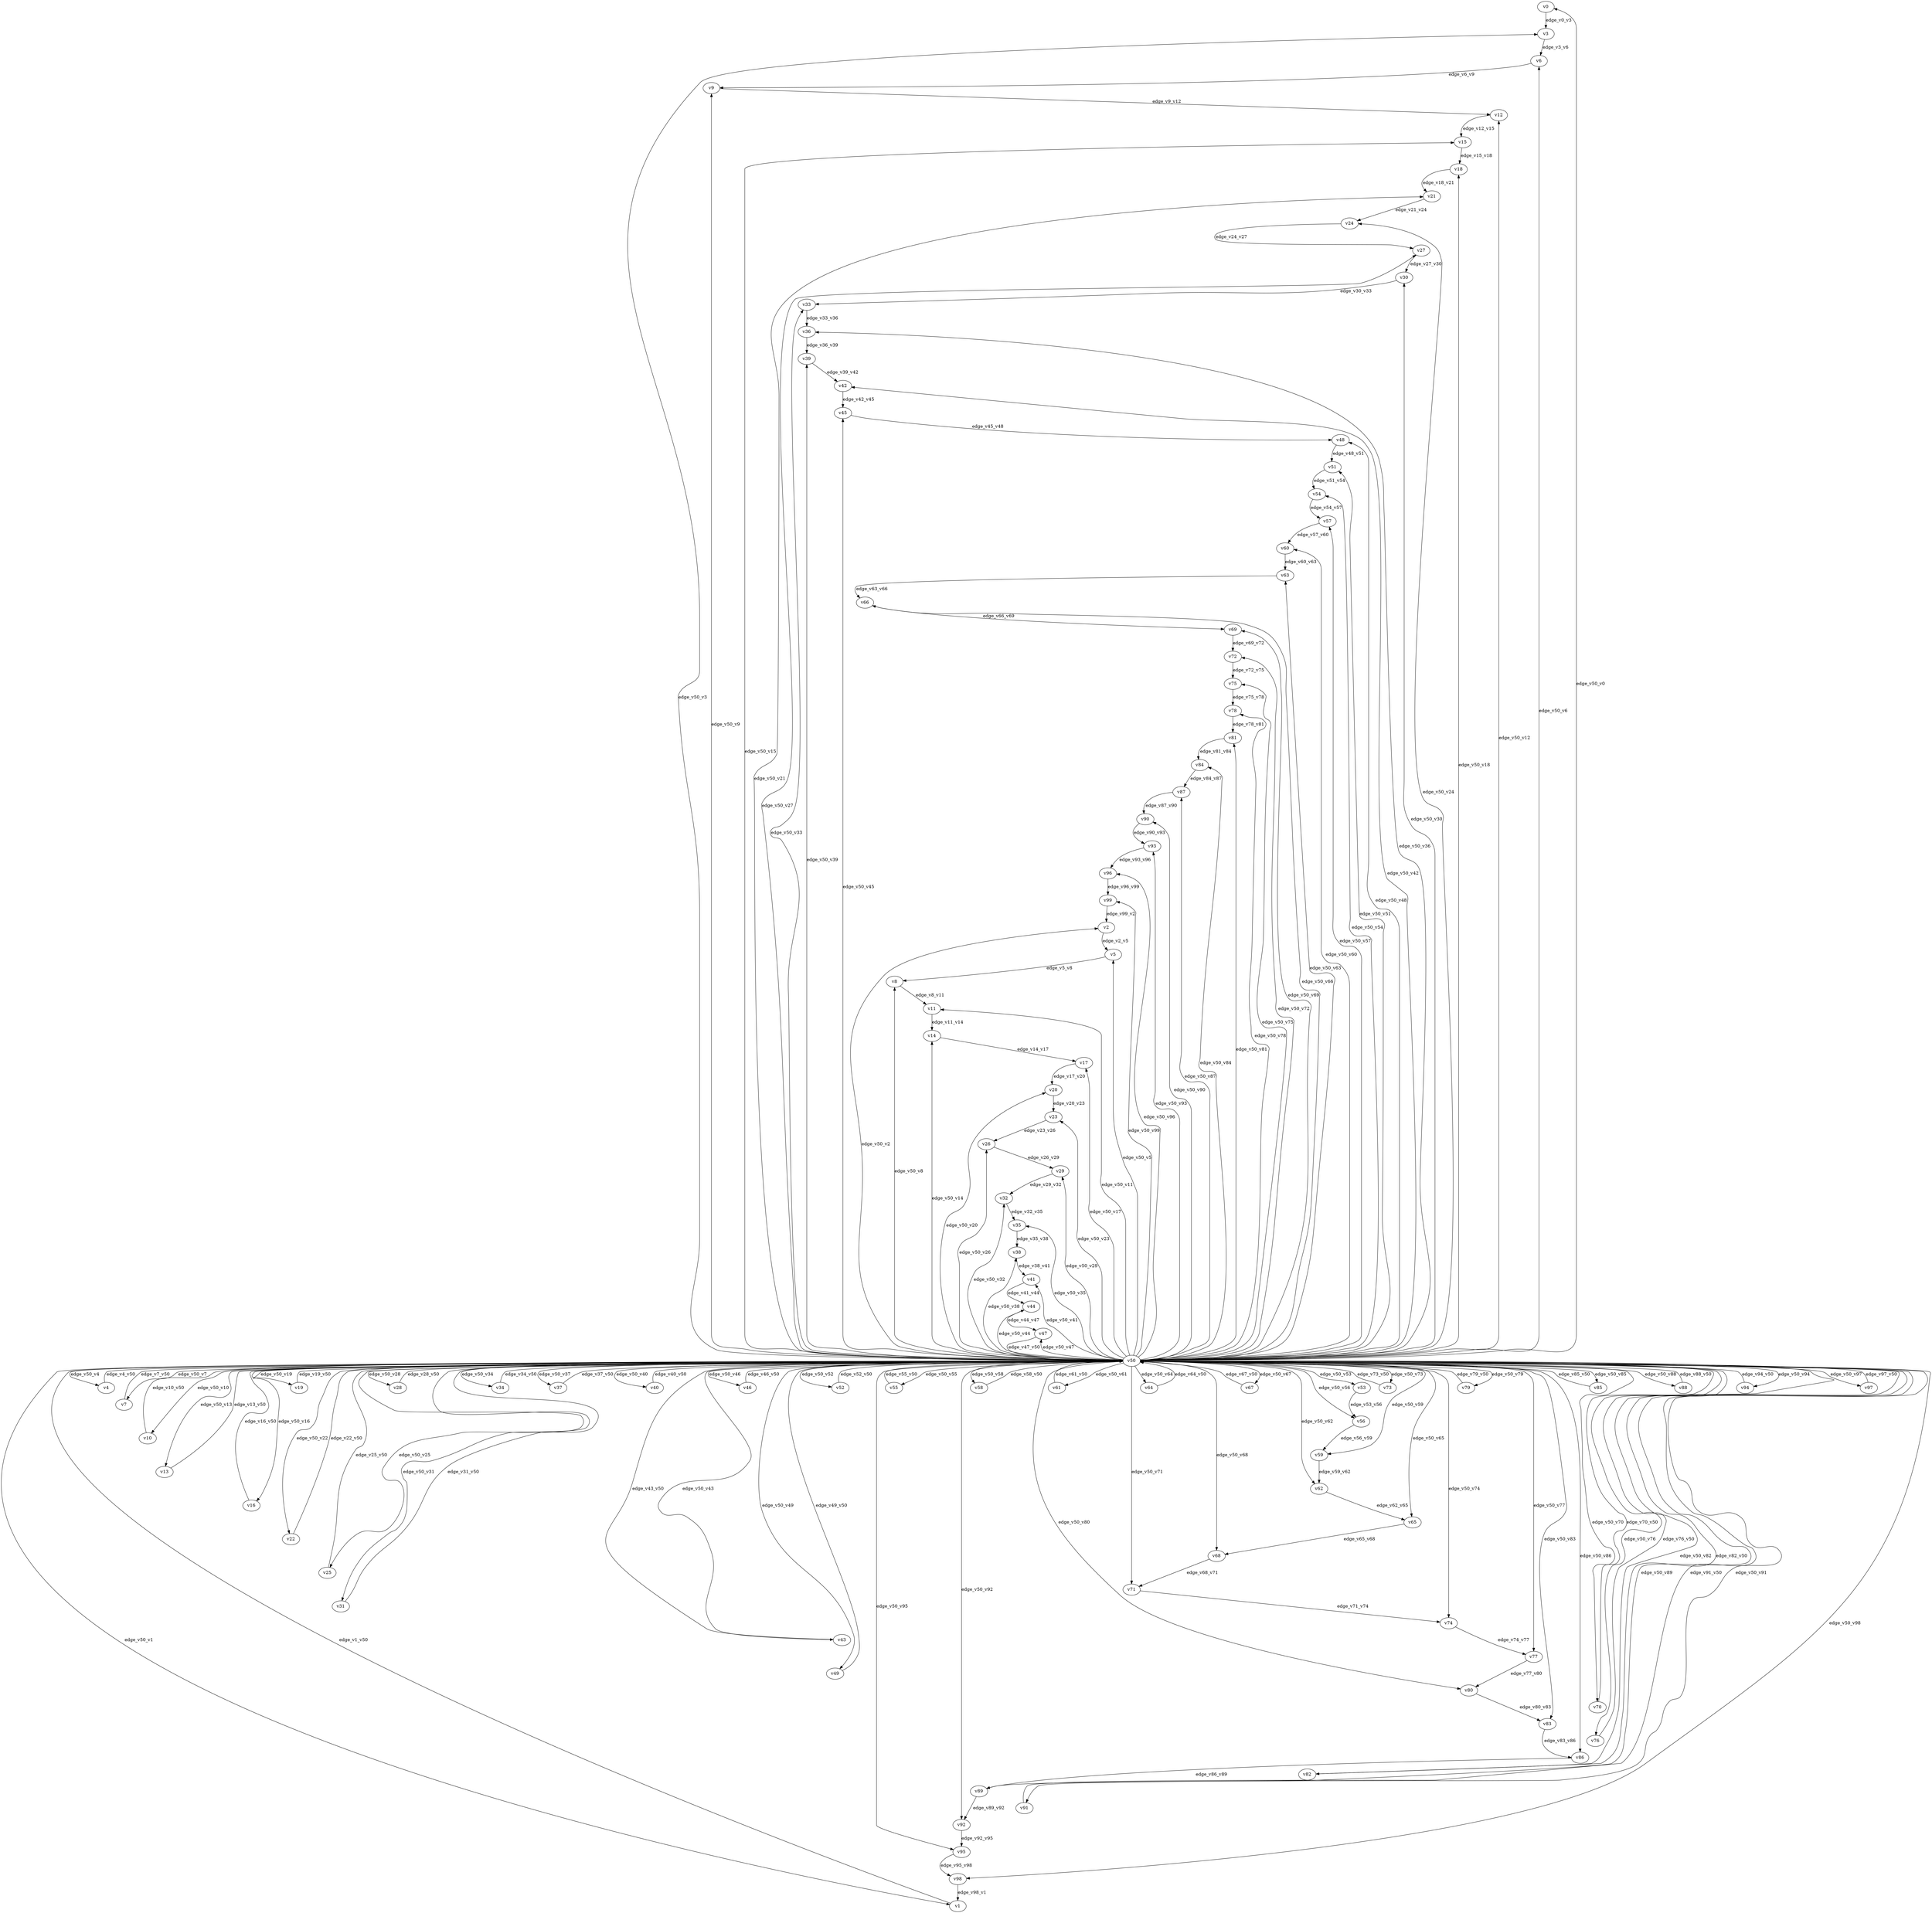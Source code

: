 digraph test149 {
    // Discounted game test case
    // Vertex properties: name [player=X]
    // Edge properties: [weight=Y, discount=Z]

    v0 [name="v0", player=0];
    v1 [name="v1", player=1];
    v2 [name="v2", player=0];
    v3 [name="v3", player=1];
    v4 [name="v4", player=0];
    v5 [name="v5", player=1];
    v6 [name="v6", player=0];
    v7 [name="v7", player=1];
    v8 [name="v8", player=0];
    v9 [name="v9", player=1];
    v10 [name="v10", player=0];
    v11 [name="v11", player=1];
    v12 [name="v12", player=0];
    v13 [name="v13", player=1];
    v14 [name="v14", player=0];
    v15 [name="v15", player=1];
    v16 [name="v16", player=0];
    v17 [name="v17", player=1];
    v18 [name="v18", player=0];
    v19 [name="v19", player=1];
    v20 [name="v20", player=0];
    v21 [name="v21", player=1];
    v22 [name="v22", player=0];
    v23 [name="v23", player=1];
    v24 [name="v24", player=0];
    v25 [name="v25", player=1];
    v26 [name="v26", player=0];
    v27 [name="v27", player=1];
    v28 [name="v28", player=0];
    v29 [name="v29", player=1];
    v30 [name="v30", player=0];
    v31 [name="v31", player=1];
    v32 [name="v32", player=0];
    v33 [name="v33", player=1];
    v34 [name="v34", player=0];
    v35 [name="v35", player=1];
    v36 [name="v36", player=0];
    v37 [name="v37", player=1];
    v38 [name="v38", player=0];
    v39 [name="v39", player=1];
    v40 [name="v40", player=0];
    v41 [name="v41", player=1];
    v42 [name="v42", player=0];
    v43 [name="v43", player=1];
    v44 [name="v44", player=0];
    v45 [name="v45", player=1];
    v46 [name="v46", player=0];
    v47 [name="v47", player=1];
    v48 [name="v48", player=0];
    v49 [name="v49", player=1];
    v50 [name="v50", player=0];
    v51 [name="v51", player=1];
    v52 [name="v52", player=0];
    v53 [name="v53", player=1];
    v54 [name="v54", player=0];
    v55 [name="v55", player=1];
    v56 [name="v56", player=0];
    v57 [name="v57", player=1];
    v58 [name="v58", player=0];
    v59 [name="v59", player=1];
    v60 [name="v60", player=0];
    v61 [name="v61", player=1];
    v62 [name="v62", player=0];
    v63 [name="v63", player=1];
    v64 [name="v64", player=0];
    v65 [name="v65", player=1];
    v66 [name="v66", player=0];
    v67 [name="v67", player=1];
    v68 [name="v68", player=0];
    v69 [name="v69", player=1];
    v70 [name="v70", player=0];
    v71 [name="v71", player=1];
    v72 [name="v72", player=0];
    v73 [name="v73", player=1];
    v74 [name="v74", player=0];
    v75 [name="v75", player=1];
    v76 [name="v76", player=0];
    v77 [name="v77", player=1];
    v78 [name="v78", player=0];
    v79 [name="v79", player=1];
    v80 [name="v80", player=0];
    v81 [name="v81", player=1];
    v82 [name="v82", player=0];
    v83 [name="v83", player=1];
    v84 [name="v84", player=0];
    v85 [name="v85", player=1];
    v86 [name="v86", player=0];
    v87 [name="v87", player=1];
    v88 [name="v88", player=0];
    v89 [name="v89", player=1];
    v90 [name="v90", player=0];
    v91 [name="v91", player=1];
    v92 [name="v92", player=0];
    v93 [name="v93", player=1];
    v94 [name="v94", player=0];
    v95 [name="v95", player=1];
    v96 [name="v96", player=0];
    v97 [name="v97", player=1];
    v98 [name="v98", player=0];
    v99 [name="v99", player=1];

    v50 -> v0 [label="edge_v50_v0", weight=2.73, discount=0.034];
    v50 -> v1 [label="edge_v50_v1", weight=-4.57, discount=0.034];
    v1 -> v50 [label="edge_v1_v50", weight=-7.11, discount=0.034];
    v50 -> v2 [label="edge_v50_v2", weight=-2.08, discount=0.034];
    v50 -> v3 [label="edge_v50_v3", weight=-5.15, discount=0.034];
    v50 -> v4 [label="edge_v50_v4", weight=3.82, discount=0.034];
    v4 -> v50 [label="edge_v4_v50", weight=6.02, discount=0.034];
    v50 -> v5 [label="edge_v50_v5", weight=7.77, discount=0.034];
    v50 -> v6 [label="edge_v50_v6", weight=5.55, discount=0.034];
    v50 -> v7 [label="edge_v50_v7", weight=-1.92, discount=0.034];
    v7 -> v50 [label="edge_v7_v50", weight=-3.93, discount=0.034];
    v50 -> v8 [label="edge_v50_v8", weight=8.76, discount=0.034];
    v50 -> v9 [label="edge_v50_v9", weight=1.32, discount=0.034];
    v50 -> v10 [label="edge_v50_v10", weight=-2.83, discount=0.034];
    v10 -> v50 [label="edge_v10_v50", weight=-4.03, discount=0.034];
    v50 -> v11 [label="edge_v50_v11", weight=4.75, discount=0.034];
    v50 -> v12 [label="edge_v50_v12", weight=5.79, discount=0.034];
    v50 -> v13 [label="edge_v50_v13", weight=-0.23, discount=0.034];
    v13 -> v50 [label="edge_v13_v50", weight=-1.27, discount=0.034];
    v50 -> v14 [label="edge_v50_v14", weight=7.52, discount=0.034];
    v50 -> v15 [label="edge_v50_v15", weight=2.58, discount=0.034];
    v50 -> v16 [label="edge_v50_v16", weight=-2.48, discount=0.034];
    v16 -> v50 [label="edge_v16_v50", weight=-0.40, discount=0.034];
    v50 -> v17 [label="edge_v50_v17", weight=5.92, discount=0.034];
    v50 -> v18 [label="edge_v50_v18", weight=5.13, discount=0.034];
    v50 -> v19 [label="edge_v50_v19", weight=6.09, discount=0.034];
    v19 -> v50 [label="edge_v19_v50", weight=7.47, discount=0.034];
    v50 -> v20 [label="edge_v50_v20", weight=-2.95, discount=0.034];
    v50 -> v21 [label="edge_v50_v21", weight=-0.44, discount=0.034];
    v50 -> v22 [label="edge_v50_v22", weight=-1.45, discount=0.034];
    v22 -> v50 [label="edge_v22_v50", weight=-0.63, discount=0.034];
    v50 -> v23 [label="edge_v50_v23", weight=5.43, discount=0.034];
    v50 -> v24 [label="edge_v50_v24", weight=-0.34, discount=0.034];
    v50 -> v25 [label="edge_v50_v25", weight=-2.84, discount=0.034];
    v25 -> v50 [label="edge_v25_v50", weight=-4.65, discount=0.034];
    v50 -> v26 [label="edge_v50_v26", weight=8.94, discount=0.034];
    v50 -> v27 [label="edge_v50_v27", weight=-4.89, discount=0.034];
    v50 -> v28 [label="edge_v50_v28", weight=4.85, discount=0.034];
    v28 -> v50 [label="edge_v28_v50", weight=4.87, discount=0.034];
    v50 -> v29 [label="edge_v50_v29", weight=7.90, discount=0.034];
    v50 -> v30 [label="edge_v50_v30", weight=4.23, discount=0.034];
    v50 -> v31 [label="edge_v50_v31", weight=-2.33, discount=0.034];
    v31 -> v50 [label="edge_v31_v50", weight=-0.98, discount=0.034];
    v50 -> v32 [label="edge_v50_v32", weight=7.31, discount=0.034];
    v50 -> v33 [label="edge_v50_v33", weight=-3.77, discount=0.034];
    v50 -> v34 [label="edge_v50_v34", weight=7.92, discount=0.034];
    v34 -> v50 [label="edge_v34_v50", weight=9.20, discount=0.034];
    v50 -> v35 [label="edge_v50_v35", weight=-2.97, discount=0.034];
    v50 -> v36 [label="edge_v50_v36", weight=-3.54, discount=0.034];
    v50 -> v37 [label="edge_v50_v37", weight=5.90, discount=0.034];
    v37 -> v50 [label="edge_v37_v50", weight=5.93, discount=0.034];
    v50 -> v38 [label="edge_v50_v38", weight=-2.30, discount=0.034];
    v50 -> v39 [label="edge_v50_v39", weight=3.67, discount=0.034];
    v50 -> v40 [label="edge_v50_v40", weight=0.25, discount=0.034];
    v40 -> v50 [label="edge_v40_v50", weight=2.10, discount=0.034];
    v50 -> v41 [label="edge_v50_v41", weight=-4.47, discount=0.034];
    v50 -> v42 [label="edge_v50_v42", weight=-3.88, discount=0.034];
    v50 -> v43 [label="edge_v50_v43", weight=-3.92, discount=0.034];
    v43 -> v50 [label="edge_v43_v50", weight=-4.35, discount=0.034];
    v50 -> v44 [label="edge_v50_v44", weight=6.80, discount=0.034];
    v50 -> v45 [label="edge_v50_v45", weight=3.90, discount=0.034];
    v50 -> v46 [label="edge_v50_v46", weight=8.98, discount=0.034];
    v46 -> v50 [label="edge_v46_v50", weight=9.43, discount=0.034];
    v50 -> v47 [label="edge_v50_v47", weight=-2.04, discount=0.034];
    v50 -> v48 [label="edge_v50_v48", weight=2.92, discount=0.034];
    v50 -> v49 [label="edge_v50_v49", weight=-1.88, discount=0.034];
    v49 -> v50 [label="edge_v49_v50", weight=-2.57, discount=0.034];
    v50 -> v51 [label="edge_v50_v51", weight=-0.78, discount=0.034];
    v50 -> v52 [label="edge_v50_v52", weight=7.51, discount=0.034];
    v52 -> v50 [label="edge_v52_v50", weight=8.00, discount=0.034];
    v50 -> v53 [label="edge_v50_v53", weight=8.10, discount=0.034];
    v50 -> v54 [label="edge_v50_v54", weight=-2.61, discount=0.034];
    v50 -> v55 [label="edge_v50_v55", weight=7.28, discount=0.034];
    v55 -> v50 [label="edge_v55_v50", weight=8.43, discount=0.034];
    v50 -> v56 [label="edge_v50_v56", weight=0.44, discount=0.034];
    v50 -> v57 [label="edge_v50_v57", weight=6.77, discount=0.034];
    v50 -> v58 [label="edge_v50_v58", weight=4.87, discount=0.034];
    v58 -> v50 [label="edge_v58_v50", weight=3.44, discount=0.034];
    v50 -> v59 [label="edge_v50_v59", weight=-4.06, discount=0.034];
    v50 -> v60 [label="edge_v50_v60", weight=2.10, discount=0.034];
    v50 -> v61 [label="edge_v50_v61", weight=8.29, discount=0.034];
    v61 -> v50 [label="edge_v61_v50", weight=10.43, discount=0.034];
    v50 -> v62 [label="edge_v50_v62", weight=3.53, discount=0.034];
    v50 -> v63 [label="edge_v50_v63", weight=-1.45, discount=0.034];
    v50 -> v64 [label="edge_v50_v64", weight=9.08, discount=0.034];
    v64 -> v50 [label="edge_v64_v50", weight=7.74, discount=0.034];
    v50 -> v65 [label="edge_v50_v65", weight=2.84, discount=0.034];
    v50 -> v66 [label="edge_v50_v66", weight=-4.11, discount=0.034];
    v50 -> v67 [label="edge_v50_v67", weight=1.01, discount=0.034];
    v67 -> v50 [label="edge_v67_v50", weight=1.71, discount=0.034];
    v50 -> v68 [label="edge_v50_v68", weight=9.19, discount=0.034];
    v50 -> v69 [label="edge_v50_v69", weight=-3.46, discount=0.034];
    v50 -> v70 [label="edge_v50_v70", weight=-4.71, discount=0.034];
    v70 -> v50 [label="edge_v70_v50", weight=-2.11, discount=0.034];
    v50 -> v71 [label="edge_v50_v71", weight=4.23, discount=0.034];
    v50 -> v72 [label="edge_v50_v72", weight=0.53, discount=0.034];
    v50 -> v73 [label="edge_v50_v73", weight=5.66, discount=0.034];
    v73 -> v50 [label="edge_v73_v50", weight=5.17, discount=0.034];
    v50 -> v74 [label="edge_v50_v74", weight=4.51, discount=0.034];
    v50 -> v75 [label="edge_v50_v75", weight=-3.71, discount=0.034];
    v50 -> v76 [label="edge_v50_v76", weight=0.76, discount=0.034];
    v76 -> v50 [label="edge_v76_v50", weight=-0.55, discount=0.034];
    v50 -> v77 [label="edge_v50_v77", weight=8.68, discount=0.034];
    v50 -> v78 [label="edge_v50_v78", weight=-5.19, discount=0.034];
    v50 -> v79 [label="edge_v50_v79", weight=8.33, discount=0.034];
    v79 -> v50 [label="edge_v79_v50", weight=9.02, discount=0.034];
    v50 -> v80 [label="edge_v50_v80", weight=-5.49, discount=0.034];
    v50 -> v81 [label="edge_v50_v81", weight=9.60, discount=0.034];
    v50 -> v82 [label="edge_v50_v82", weight=-2.70, discount=0.034];
    v82 -> v50 [label="edge_v82_v50", weight=-0.21, discount=0.034];
    v50 -> v83 [label="edge_v50_v83", weight=-2.64, discount=0.034];
    v50 -> v84 [label="edge_v50_v84", weight=-5.20, discount=0.034];
    v50 -> v85 [label="edge_v50_v85", weight=7.95, discount=0.034];
    v85 -> v50 [label="edge_v85_v50", weight=6.81, discount=0.034];
    v50 -> v86 [label="edge_v50_v86", weight=5.09, discount=0.034];
    v50 -> v87 [label="edge_v50_v87", weight=6.58, discount=0.034];
    v50 -> v88 [label="edge_v50_v88", weight=9.05, discount=0.034];
    v88 -> v50 [label="edge_v88_v50", weight=10.19, discount=0.034];
    v50 -> v89 [label="edge_v50_v89", weight=-0.44, discount=0.034];
    v50 -> v90 [label="edge_v50_v90", weight=6.34, discount=0.034];
    v50 -> v91 [label="edge_v50_v91", weight=0.08, discount=0.034];
    v91 -> v50 [label="edge_v91_v50", weight=-2.38, discount=0.034];
    v50 -> v92 [label="edge_v50_v92", weight=6.15, discount=0.034];
    v50 -> v93 [label="edge_v50_v93", weight=7.33, discount=0.034];
    v50 -> v94 [label="edge_v50_v94", weight=1.67, discount=0.034];
    v94 -> v50 [label="edge_v94_v50", weight=3.92, discount=0.034];
    v50 -> v95 [label="edge_v50_v95", weight=1.78, discount=0.034];
    v50 -> v96 [label="edge_v50_v96", weight=-1.92, discount=0.034];
    v50 -> v97 [label="edge_v50_v97", weight=8.98, discount=0.034];
    v97 -> v50 [label="edge_v97_v50", weight=11.89, discount=0.034];
    v50 -> v98 [label="edge_v50_v98", weight=0.15, discount=0.034];
    v50 -> v99 [label="edge_v50_v99", weight=-0.97, discount=0.034];
    v0 -> v3 [label="edge_v0_v3", weight=3.62, discount=0.034];
    v2 -> v5 [label="edge_v2_v5", weight=-2.61, discount=0.034];
    v3 -> v6 [label="edge_v3_v6", weight=-0.78, discount=0.034];
    v5 -> v8 [label="edge_v5_v8", weight=-2.81, discount=0.034];
    v6 -> v9 [label="edge_v6_v9", weight=-2.73, discount=0.034];
    v8 -> v11 [label="edge_v8_v11", weight=4.32, discount=0.034];
    v9 -> v12 [label="edge_v9_v12", weight=-1.38, discount=0.034];
    v11 -> v14 [label="edge_v11_v14", weight=2.73, discount=0.034];
    v12 -> v15 [label="edge_v12_v15", weight=3.09, discount=0.034];
    v14 -> v17 [label="edge_v14_v17", weight=-1.25, discount=0.034];
    v15 -> v18 [label="edge_v15_v18", weight=0.09, discount=0.034];
    v17 -> v20 [label="edge_v17_v20", weight=2.08, discount=0.034];
    v18 -> v21 [label="edge_v18_v21", weight=-2.25, discount=0.034];
    v20 -> v23 [label="edge_v20_v23", weight=5.72, discount=0.034];
    v21 -> v24 [label="edge_v21_v24", weight=-1.53, discount=0.034];
    v23 -> v26 [label="edge_v23_v26", weight=2.22, discount=0.034];
    v24 -> v27 [label="edge_v24_v27", weight=0.31, discount=0.034];
    v26 -> v29 [label="edge_v26_v29", weight=-2.81, discount=0.034];
    v27 -> v30 [label="edge_v27_v30", weight=0.64, discount=0.034];
    v29 -> v32 [label="edge_v29_v32", weight=-1.13, discount=0.034];
    v30 -> v33 [label="edge_v30_v33", weight=1.55, discount=0.034];
    v32 -> v35 [label="edge_v32_v35", weight=6.50, discount=0.034];
    v33 -> v36 [label="edge_v33_v36", weight=5.98, discount=0.034];
    v35 -> v38 [label="edge_v35_v38", weight=2.65, discount=0.034];
    v36 -> v39 [label="edge_v36_v39", weight=4.82, discount=0.034];
    v38 -> v41 [label="edge_v38_v41", weight=-2.27, discount=0.034];
    v39 -> v42 [label="edge_v39_v42", weight=-2.39, discount=0.034];
    v41 -> v44 [label="edge_v41_v44", weight=5.04, discount=0.034];
    v42 -> v45 [label="edge_v42_v45", weight=4.64, discount=0.034];
    v44 -> v47 [label="edge_v44_v47", weight=4.07, discount=0.034];
    v45 -> v48 [label="edge_v45_v48", weight=-2.34, discount=0.034];
    v47 -> v50 [label="edge_v47_v50", weight=-2.82, discount=0.034];
    v48 -> v51 [label="edge_v48_v51", weight=2.60, discount=0.034];
    v51 -> v54 [label="edge_v51_v54", weight=-0.89, discount=0.034];
    v53 -> v56 [label="edge_v53_v56", weight=0.91, discount=0.034];
    v54 -> v57 [label="edge_v54_v57", weight=-0.93, discount=0.034];
    v56 -> v59 [label="edge_v56_v59", weight=-2.39, discount=0.034];
    v57 -> v60 [label="edge_v57_v60", weight=1.48, discount=0.034];
    v59 -> v62 [label="edge_v59_v62", weight=6.10, discount=0.034];
    v60 -> v63 [label="edge_v60_v63", weight=4.21, discount=0.034];
    v62 -> v65 [label="edge_v62_v65", weight=0.50, discount=0.034];
    v63 -> v66 [label="edge_v63_v66", weight=-0.97, discount=0.034];
    v65 -> v68 [label="edge_v65_v68", weight=1.24, discount=0.034];
    v66 -> v69 [label="edge_v66_v69", weight=-2.62, discount=0.034];
    v68 -> v71 [label="edge_v68_v71", weight=-2.82, discount=0.034];
    v69 -> v72 [label="edge_v69_v72", weight=1.15, discount=0.034];
    v71 -> v74 [label="edge_v71_v74", weight=-1.85, discount=0.034];
    v72 -> v75 [label="edge_v72_v75", weight=4.01, discount=0.034];
    v74 -> v77 [label="edge_v74_v77", weight=-0.95, discount=0.034];
    v75 -> v78 [label="edge_v75_v78", weight=3.92, discount=0.034];
    v77 -> v80 [label="edge_v77_v80", weight=-2.41, discount=0.034];
    v78 -> v81 [label="edge_v78_v81", weight=3.29, discount=0.034];
    v80 -> v83 [label="edge_v80_v83", weight=-2.89, discount=0.034];
    v81 -> v84 [label="edge_v81_v84", weight=6.52, discount=0.034];
    v83 -> v86 [label="edge_v83_v86", weight=-0.58, discount=0.034];
    v84 -> v87 [label="edge_v84_v87", weight=-2.71, discount=0.034];
    v86 -> v89 [label="edge_v86_v89", weight=-2.31, discount=0.034];
    v87 -> v90 [label="edge_v87_v90", weight=4.36, discount=0.034];
    v89 -> v92 [label="edge_v89_v92", weight=6.67, discount=0.034];
    v90 -> v93 [label="edge_v90_v93", weight=3.24, discount=0.034];
    v92 -> v95 [label="edge_v92_v95", weight=5.01, discount=0.034];
    v93 -> v96 [label="edge_v93_v96", weight=1.50, discount=0.034];
    v95 -> v98 [label="edge_v95_v98", weight=-0.23, discount=0.034];
    v96 -> v99 [label="edge_v96_v99", weight=4.21, discount=0.034];
    v98 -> v1 [label="edge_v98_v1", weight=4.48, discount=0.034];
    v99 -> v2 [label="edge_v99_v2", weight=1.39, discount=0.034];
}
